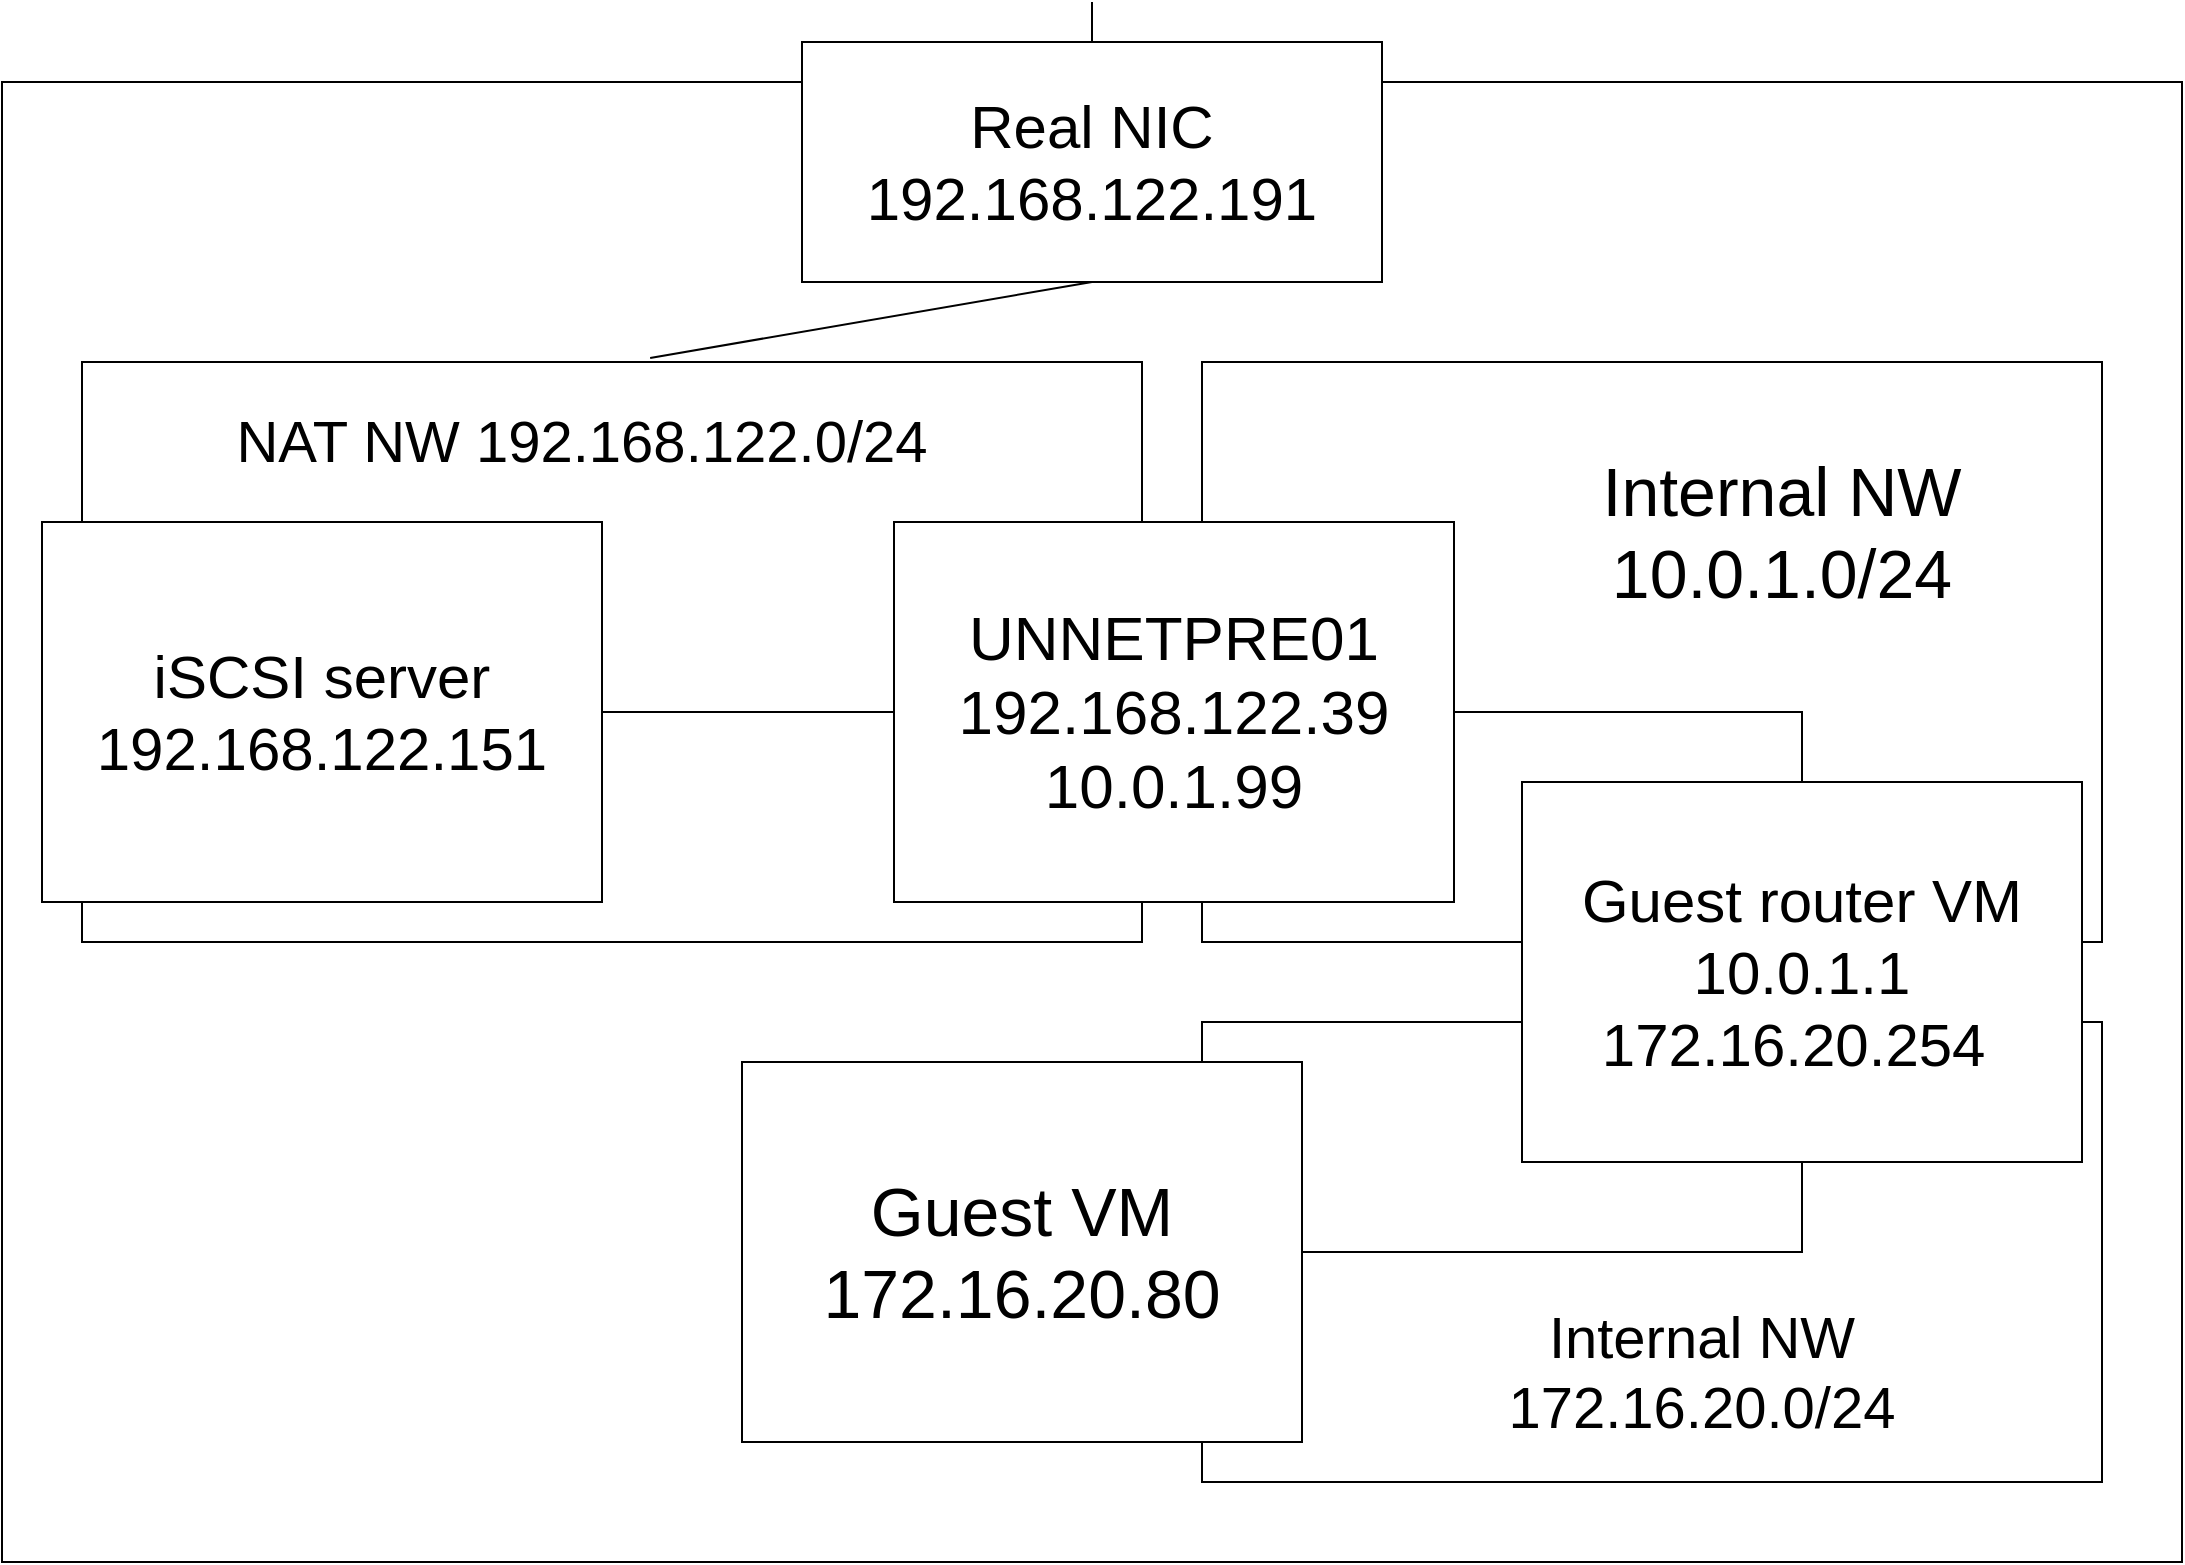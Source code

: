 <mxfile version="20.8.20" type="github">
  <diagram name="페이지-1" id="VvsWKDYXX7uIbYFHnTTL">
    <mxGraphModel dx="1420" dy="837" grid="1" gridSize="10" guides="1" tooltips="1" connect="1" arrows="1" fold="1" page="1" pageScale="1" pageWidth="1169" pageHeight="827" math="0" shadow="0">
      <root>
        <mxCell id="0" />
        <mxCell id="1" style="locked=1;" parent="0" />
        <mxCell id="amNahMT0--hdYTBqru7C-1" value="" style="rounded=0;whiteSpace=wrap;html=1;" parent="1" vertex="1">
          <mxGeometry x="40" y="40" width="1090" height="740" as="geometry" />
        </mxCell>
        <mxCell id="amNahMT0--hdYTBqru7C-2" value="net" style="locked=1;" parent="0" />
        <mxCell id="amNahMT0--hdYTBqru7C-3" value="" style="rounded=0;whiteSpace=wrap;html=1;" parent="amNahMT0--hdYTBqru7C-2" vertex="1">
          <mxGeometry x="440" y="20" width="290" height="120" as="geometry" />
        </mxCell>
        <mxCell id="amNahMT0--hdYTBqru7C-4" value="" style="rounded=0;whiteSpace=wrap;html=1;" parent="amNahMT0--hdYTBqru7C-2" vertex="1">
          <mxGeometry x="80" y="180" width="530" height="290" as="geometry" />
        </mxCell>
        <mxCell id="amNahMT0--hdYTBqru7C-5" value="" style="rounded=0;whiteSpace=wrap;html=1;" parent="amNahMT0--hdYTBqru7C-2" vertex="1">
          <mxGeometry x="640" y="180" width="450" height="290" as="geometry" />
        </mxCell>
        <mxCell id="amNahMT0--hdYTBqru7C-6" value="" style="rounded=0;whiteSpace=wrap;html=1;" parent="amNahMT0--hdYTBqru7C-2" vertex="1">
          <mxGeometry x="640" y="510" width="450" height="230" as="geometry" />
        </mxCell>
        <mxCell id="amNahMT0--hdYTBqru7C-7" value="" style="endArrow=none;html=1;rounded=0;entryX=0.5;entryY=1;entryDx=0;entryDy=0;exitX=0.536;exitY=-0.007;exitDx=0;exitDy=0;exitPerimeter=0;" parent="amNahMT0--hdYTBqru7C-2" source="amNahMT0--hdYTBqru7C-4" target="amNahMT0--hdYTBqru7C-3" edge="1">
          <mxGeometry width="50" height="50" relative="1" as="geometry">
            <mxPoint x="630" y="410" as="sourcePoint" />
            <mxPoint x="680" y="360" as="targetPoint" />
          </mxGeometry>
        </mxCell>
        <mxCell id="diWcYjeZE2_VsekJOVcv-1" value="host" parent="0" />
        <mxCell id="diWcYjeZE2_VsekJOVcv-10" style="edgeStyle=orthogonalEdgeStyle;rounded=0;orthogonalLoop=1;jettySize=auto;html=1;entryX=0.5;entryY=0;entryDx=0;entryDy=0;fontSize=31;endArrow=none;endFill=0;" edge="1" parent="diWcYjeZE2_VsekJOVcv-1" source="diWcYjeZE2_VsekJOVcv-2" target="diWcYjeZE2_VsekJOVcv-4">
          <mxGeometry relative="1" as="geometry" />
        </mxCell>
        <mxCell id="diWcYjeZE2_VsekJOVcv-2" value="&lt;font style=&quot;font-size: 31px;&quot;&gt;UNNETPRE01&lt;br&gt;192.168.122.39&lt;br&gt;10.0.1.99&lt;/font&gt;" style="rounded=0;whiteSpace=wrap;html=1;" vertex="1" parent="diWcYjeZE2_VsekJOVcv-1">
          <mxGeometry x="486" y="260" width="280" height="190" as="geometry" />
        </mxCell>
        <mxCell id="diWcYjeZE2_VsekJOVcv-3" value="&lt;font style=&quot;font-size: 30px;&quot;&gt;iSCSI server&lt;br&gt;192.168.122.151&lt;/font&gt;" style="rounded=0;whiteSpace=wrap;html=1;" vertex="1" parent="diWcYjeZE2_VsekJOVcv-1">
          <mxGeometry x="60" y="260" width="280" height="190" as="geometry" />
        </mxCell>
        <mxCell id="diWcYjeZE2_VsekJOVcv-11" style="edgeStyle=orthogonalEdgeStyle;rounded=0;orthogonalLoop=1;jettySize=auto;html=1;fontSize=31;endArrow=none;endFill=0;" edge="1" parent="diWcYjeZE2_VsekJOVcv-1" source="diWcYjeZE2_VsekJOVcv-4" target="diWcYjeZE2_VsekJOVcv-7">
          <mxGeometry relative="1" as="geometry">
            <Array as="points">
              <mxPoint x="940" y="625" />
            </Array>
          </mxGeometry>
        </mxCell>
        <mxCell id="diWcYjeZE2_VsekJOVcv-4" value="&lt;font style=&quot;font-size: 30px;&quot;&gt;Guest router VM&lt;br&gt;10.0.1.1&lt;br&gt;172.16.20.254&amp;nbsp;&lt;/font&gt;" style="rounded=0;whiteSpace=wrap;html=1;" vertex="1" parent="diWcYjeZE2_VsekJOVcv-1">
          <mxGeometry x="800" y="390" width="280" height="190" as="geometry" />
        </mxCell>
        <mxCell id="diWcYjeZE2_VsekJOVcv-5" value="&lt;font style=&quot;font-size: 29px;&quot;&gt;NAT NW 192.168.122.0/24&lt;/font&gt;" style="text;html=1;strokeColor=none;fillColor=none;align=center;verticalAlign=middle;whiteSpace=wrap;rounded=0;" vertex="1" parent="diWcYjeZE2_VsekJOVcv-1">
          <mxGeometry x="150" y="180" width="360" height="80" as="geometry" />
        </mxCell>
        <mxCell id="diWcYjeZE2_VsekJOVcv-6" value="Real NIC&lt;br&gt;192.168.122.191" style="text;html=1;strokeColor=none;fillColor=none;align=center;verticalAlign=middle;whiteSpace=wrap;rounded=0;fontSize=30;" vertex="1" parent="diWcYjeZE2_VsekJOVcv-1">
          <mxGeometry x="440" y="20" width="290" height="120" as="geometry" />
        </mxCell>
        <mxCell id="diWcYjeZE2_VsekJOVcv-7" value="&lt;font style=&quot;font-size: 34px;&quot;&gt;Guest VM&lt;br&gt;172.16.20.80&lt;/font&gt;" style="rounded=0;whiteSpace=wrap;html=1;" vertex="1" parent="diWcYjeZE2_VsekJOVcv-1">
          <mxGeometry x="410" y="530" width="280" height="190" as="geometry" />
        </mxCell>
        <mxCell id="diWcYjeZE2_VsekJOVcv-8" value="" style="shape=image;html=1;verticalAlign=top;verticalLabelPosition=bottom;labelBackgroundColor=#ffffff;imageAspect=0;aspect=fixed;image=https://cdn1.iconfinder.com/data/icons/Futurosoft%20Icons%200.5.2/128x128/apps/redhat.png;fontSize=31;" vertex="1" parent="diWcYjeZE2_VsekJOVcv-1">
          <mxGeometry x="440" y="230" width="90" height="90" as="geometry" />
        </mxCell>
        <mxCell id="diWcYjeZE2_VsekJOVcv-9" value="" style="endArrow=none;html=1;rounded=0;fontSize=31;exitX=1;exitY=0.5;exitDx=0;exitDy=0;entryX=0;entryY=0.5;entryDx=0;entryDy=0;" edge="1" parent="diWcYjeZE2_VsekJOVcv-1" source="diWcYjeZE2_VsekJOVcv-3" target="diWcYjeZE2_VsekJOVcv-2">
          <mxGeometry width="50" height="50" relative="1" as="geometry">
            <mxPoint x="600" y="420" as="sourcePoint" />
            <mxPoint x="650" y="370" as="targetPoint" />
          </mxGeometry>
        </mxCell>
        <mxCell id="diWcYjeZE2_VsekJOVcv-12" value="&lt;font style=&quot;font-size: 34px;&quot;&gt;Internal NW&lt;br&gt;10.0.1.0/24&lt;/font&gt;" style="text;html=1;strokeColor=none;fillColor=none;align=center;verticalAlign=middle;whiteSpace=wrap;rounded=0;" vertex="1" parent="diWcYjeZE2_VsekJOVcv-1">
          <mxGeometry x="770" y="180" width="320" height="170" as="geometry" />
        </mxCell>
        <mxCell id="diWcYjeZE2_VsekJOVcv-13" value="&lt;font style=&quot;font-size: 29px;&quot;&gt;Internal NW&lt;br&gt;172.16.20.0/24&lt;/font&gt;" style="text;html=1;strokeColor=none;fillColor=none;align=center;verticalAlign=middle;whiteSpace=wrap;rounded=0;" vertex="1" parent="diWcYjeZE2_VsekJOVcv-1">
          <mxGeometry x="690" y="630" width="400" height="110" as="geometry" />
        </mxCell>
        <mxCell id="diWcYjeZE2_VsekJOVcv-14" value="" style="endArrow=none;html=1;rounded=0;fontSize=30;entryX=0.5;entryY=0;entryDx=0;entryDy=0;" edge="1" parent="diWcYjeZE2_VsekJOVcv-1" target="diWcYjeZE2_VsekJOVcv-6">
          <mxGeometry width="50" height="50" relative="1" as="geometry">
            <mxPoint x="585" as="sourcePoint" />
            <mxPoint x="650" y="140" as="targetPoint" />
          </mxGeometry>
        </mxCell>
      </root>
    </mxGraphModel>
  </diagram>
</mxfile>
